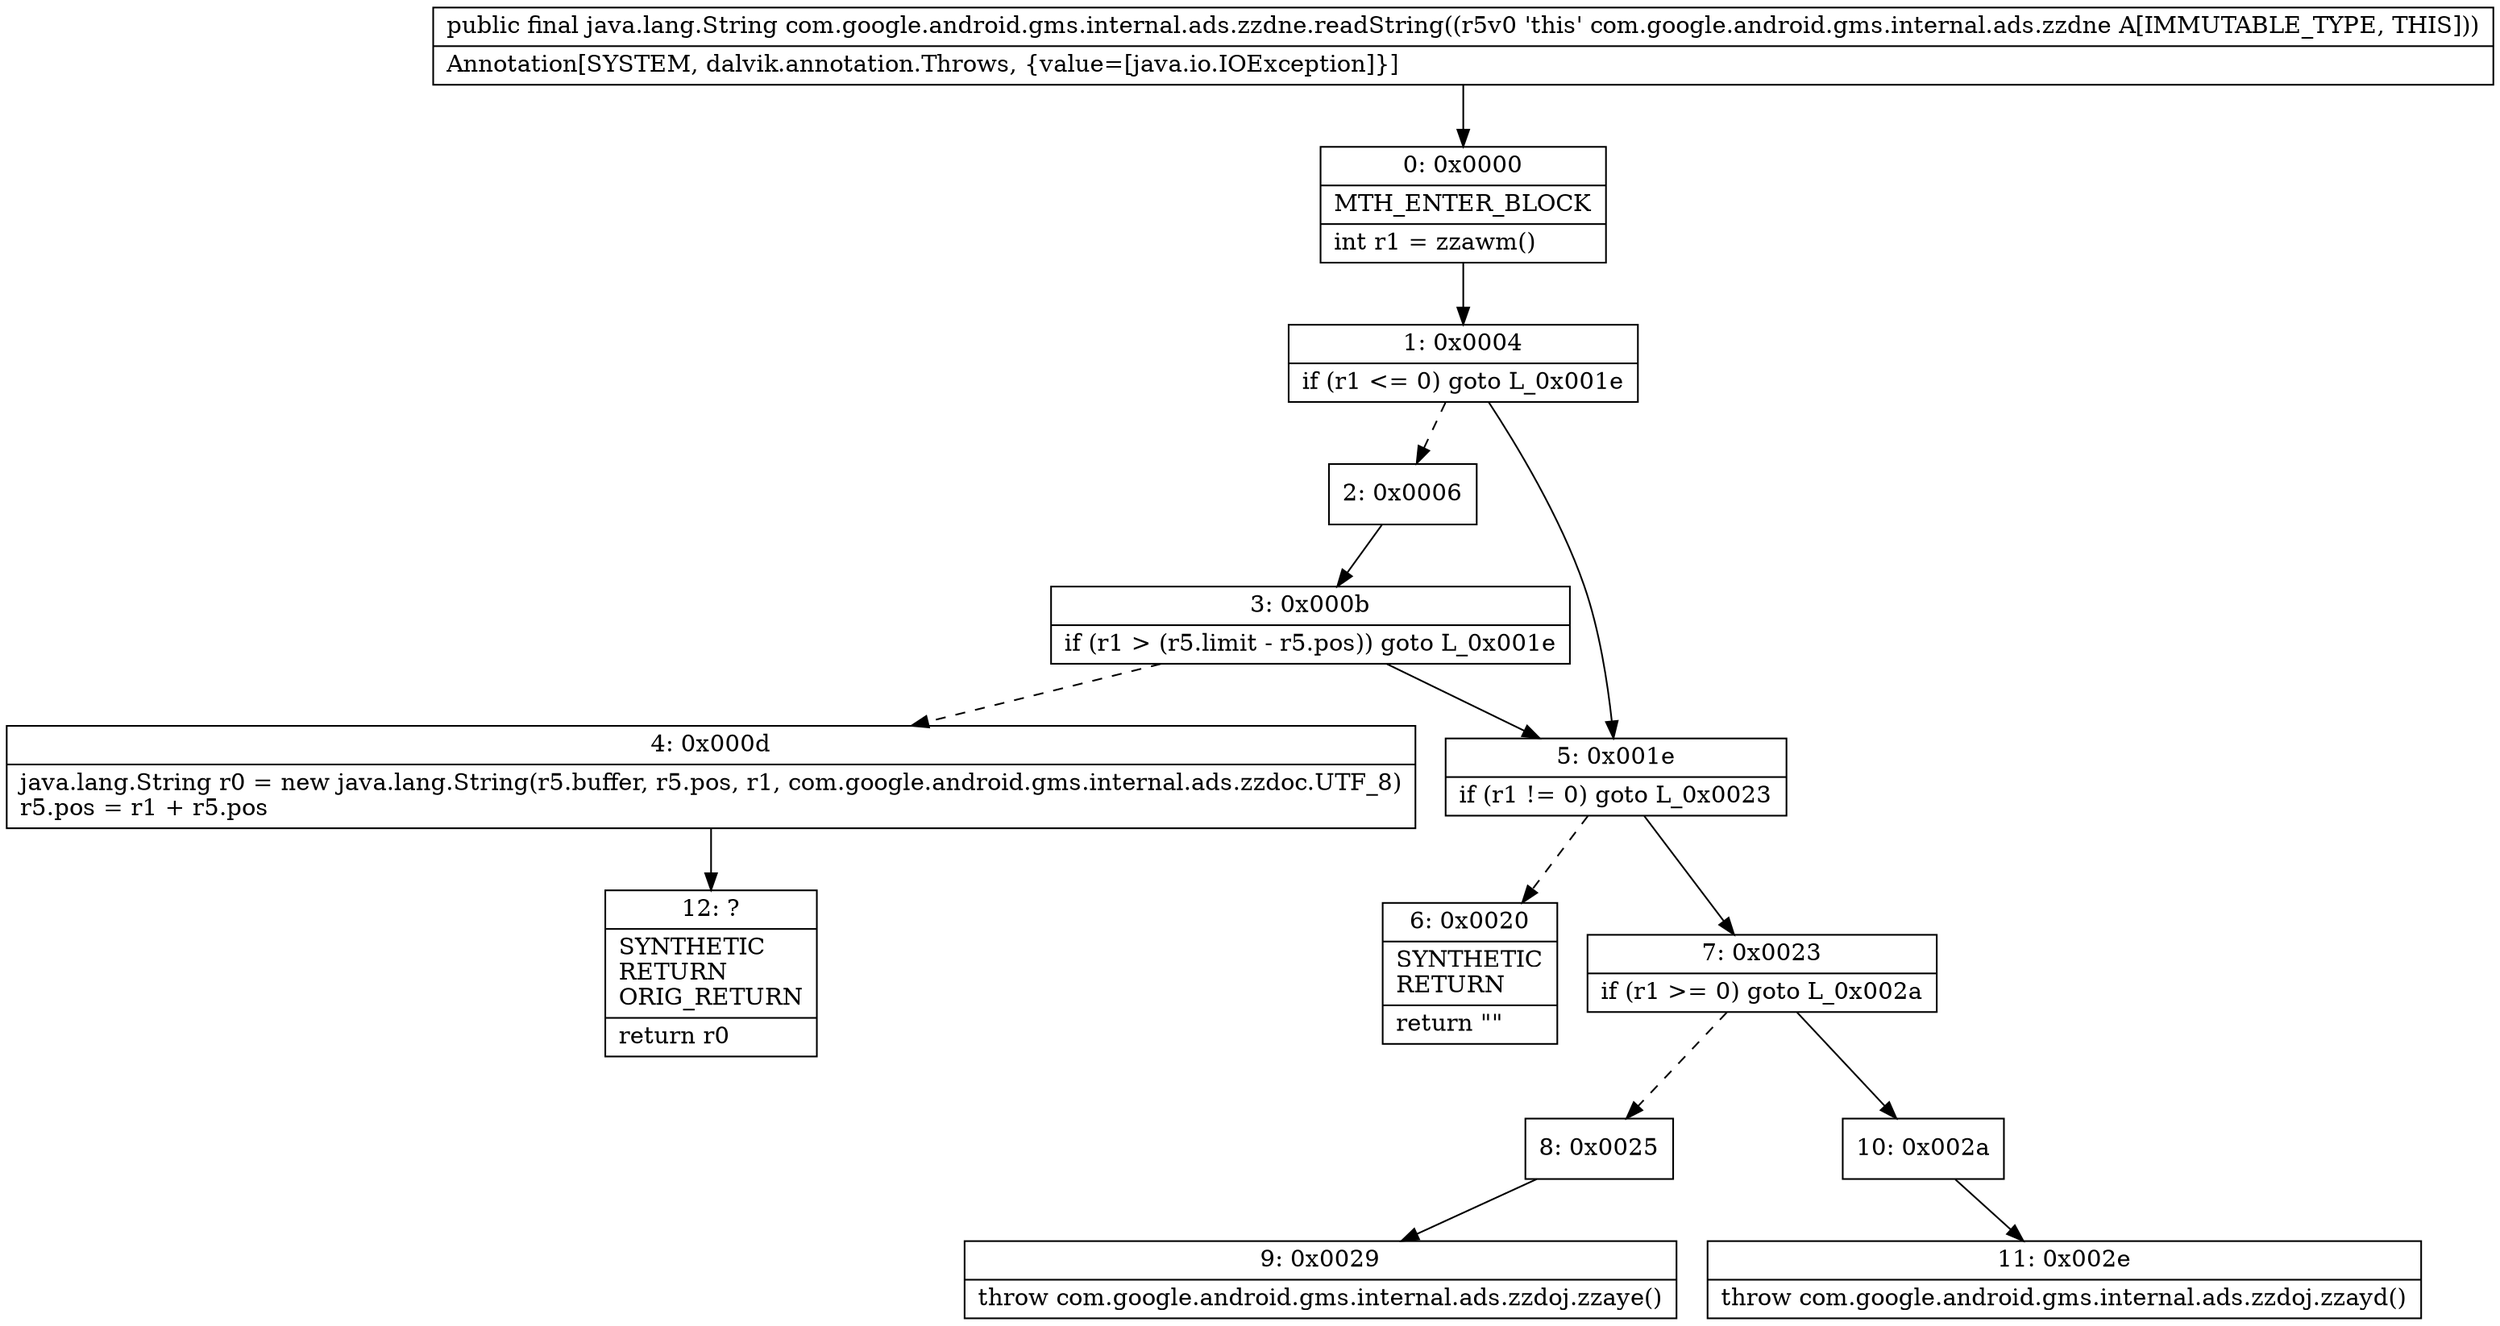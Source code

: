 digraph "CFG forcom.google.android.gms.internal.ads.zzdne.readString()Ljava\/lang\/String;" {
Node_0 [shape=record,label="{0\:\ 0x0000|MTH_ENTER_BLOCK\l|int r1 = zzawm()\l}"];
Node_1 [shape=record,label="{1\:\ 0x0004|if (r1 \<= 0) goto L_0x001e\l}"];
Node_2 [shape=record,label="{2\:\ 0x0006}"];
Node_3 [shape=record,label="{3\:\ 0x000b|if (r1 \> (r5.limit \- r5.pos)) goto L_0x001e\l}"];
Node_4 [shape=record,label="{4\:\ 0x000d|java.lang.String r0 = new java.lang.String(r5.buffer, r5.pos, r1, com.google.android.gms.internal.ads.zzdoc.UTF_8)\lr5.pos = r1 + r5.pos\l}"];
Node_5 [shape=record,label="{5\:\ 0x001e|if (r1 != 0) goto L_0x0023\l}"];
Node_6 [shape=record,label="{6\:\ 0x0020|SYNTHETIC\lRETURN\l|return \"\"\l}"];
Node_7 [shape=record,label="{7\:\ 0x0023|if (r1 \>= 0) goto L_0x002a\l}"];
Node_8 [shape=record,label="{8\:\ 0x0025}"];
Node_9 [shape=record,label="{9\:\ 0x0029|throw com.google.android.gms.internal.ads.zzdoj.zzaye()\l}"];
Node_10 [shape=record,label="{10\:\ 0x002a}"];
Node_11 [shape=record,label="{11\:\ 0x002e|throw com.google.android.gms.internal.ads.zzdoj.zzayd()\l}"];
Node_12 [shape=record,label="{12\:\ ?|SYNTHETIC\lRETURN\lORIG_RETURN\l|return r0\l}"];
MethodNode[shape=record,label="{public final java.lang.String com.google.android.gms.internal.ads.zzdne.readString((r5v0 'this' com.google.android.gms.internal.ads.zzdne A[IMMUTABLE_TYPE, THIS]))  | Annotation[SYSTEM, dalvik.annotation.Throws, \{value=[java.io.IOException]\}]\l}"];
MethodNode -> Node_0;
Node_0 -> Node_1;
Node_1 -> Node_2[style=dashed];
Node_1 -> Node_5;
Node_2 -> Node_3;
Node_3 -> Node_4[style=dashed];
Node_3 -> Node_5;
Node_4 -> Node_12;
Node_5 -> Node_6[style=dashed];
Node_5 -> Node_7;
Node_7 -> Node_8[style=dashed];
Node_7 -> Node_10;
Node_8 -> Node_9;
Node_10 -> Node_11;
}

